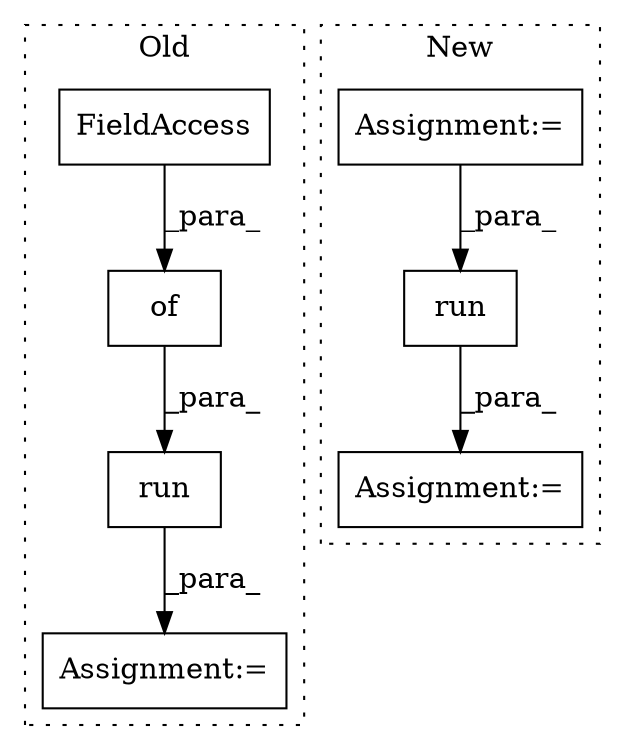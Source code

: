 digraph G {
subgraph cluster0 {
1 [label="of" a="32" s="4406,4423" l="3,1" shape="box"];
3 [label="Assignment:=" a="7" s="4382" l="1" shape="box"];
5 [label="run" a="32" s="4388,4424" l="4,1" shape="box"];
6 [label="FieldAccess" a="22" s="4409" l="8" shape="box"];
label = "Old";
style="dotted";
}
subgraph cluster1 {
2 [label="run" a="32" s="7436,7595" l="4,-5" shape="box"];
4 [label="Assignment:=" a="7" s="7430" l="1" shape="box"];
7 [label="Assignment:=" a="7" s="7553" l="34" shape="box"];
label = "New";
style="dotted";
}
1 -> 5 [label="_para_"];
2 -> 4 [label="_para_"];
5 -> 3 [label="_para_"];
6 -> 1 [label="_para_"];
7 -> 2 [label="_para_"];
}
